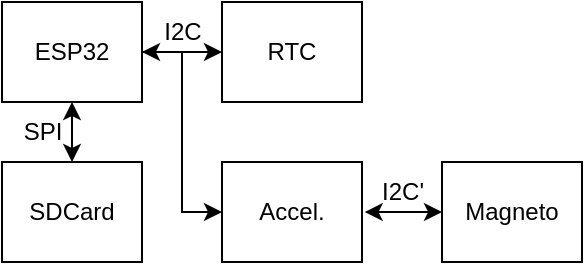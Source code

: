 <mxfile version="27.0.5" pages="6">
  <diagram name="communication" id="sT6iVJsiGv5ZVOnP3ZP6">
    <mxGraphModel dx="391" dy="233" grid="1" gridSize="10" guides="1" tooltips="1" connect="1" arrows="1" fold="1" page="1" pageScale="1" pageWidth="827" pageHeight="1169" math="0" shadow="0">
      <root>
        <mxCell id="0" />
        <mxCell id="1" parent="0" />
        <mxCell id="5rbCmiuezVVO-UfyC5wZ-1" value="ESP32" style="rounded=0;whiteSpace=wrap;html=1;" vertex="1" parent="1">
          <mxGeometry x="200" y="280" width="70" height="50" as="geometry" />
        </mxCell>
        <mxCell id="5rbCmiuezVVO-UfyC5wZ-2" value="RTC" style="rounded=0;whiteSpace=wrap;html=1;" vertex="1" parent="1">
          <mxGeometry x="310" y="280" width="70" height="50" as="geometry" />
        </mxCell>
        <mxCell id="5rbCmiuezVVO-UfyC5wZ-3" value="Accel." style="rounded=0;whiteSpace=wrap;html=1;" vertex="1" parent="1">
          <mxGeometry x="310" y="360" width="70" height="50" as="geometry" />
        </mxCell>
        <mxCell id="5rbCmiuezVVO-UfyC5wZ-4" value="Magneto" style="rounded=0;whiteSpace=wrap;html=1;" vertex="1" parent="1">
          <mxGeometry x="420" y="360" width="70" height="50" as="geometry" />
        </mxCell>
        <mxCell id="5rbCmiuezVVO-UfyC5wZ-5" value="SDCard" style="rounded=0;whiteSpace=wrap;html=1;" vertex="1" parent="1">
          <mxGeometry x="200" y="360" width="70" height="50" as="geometry" />
        </mxCell>
        <mxCell id="5rbCmiuezVVO-UfyC5wZ-6" value="" style="endArrow=classic;startArrow=classic;html=1;rounded=0;exitX=1;exitY=0.5;exitDx=0;exitDy=0;entryX=0;entryY=0.5;entryDx=0;entryDy=0;" edge="1" parent="1" source="5rbCmiuezVVO-UfyC5wZ-1" target="5rbCmiuezVVO-UfyC5wZ-2">
          <mxGeometry width="50" height="50" relative="1" as="geometry">
            <mxPoint x="350" y="410" as="sourcePoint" />
            <mxPoint x="400" y="360" as="targetPoint" />
          </mxGeometry>
        </mxCell>
        <mxCell id="5rbCmiuezVVO-UfyC5wZ-7" value="" style="endArrow=classic;html=1;rounded=0;edgeStyle=orthogonalEdgeStyle;entryX=0;entryY=0.5;entryDx=0;entryDy=0;exitX=1;exitY=0.5;exitDx=0;exitDy=0;" edge="1" parent="1" source="5rbCmiuezVVO-UfyC5wZ-1" target="5rbCmiuezVVO-UfyC5wZ-3">
          <mxGeometry width="50" height="50" relative="1" as="geometry">
            <mxPoint x="290" y="310" as="sourcePoint" />
            <mxPoint x="290" y="380" as="targetPoint" />
          </mxGeometry>
        </mxCell>
        <mxCell id="5rbCmiuezVVO-UfyC5wZ-9" value="" style="endArrow=classic;startArrow=classic;html=1;rounded=0;entryX=0;entryY=0.5;entryDx=0;entryDy=0;exitX=1.019;exitY=0.501;exitDx=0;exitDy=0;exitPerimeter=0;" edge="1" parent="1" source="5rbCmiuezVVO-UfyC5wZ-3" target="5rbCmiuezVVO-UfyC5wZ-4">
          <mxGeometry width="50" height="50" relative="1" as="geometry">
            <mxPoint x="377.56" y="384.55" as="sourcePoint" />
            <mxPoint x="410.44" y="385.45" as="targetPoint" />
          </mxGeometry>
        </mxCell>
        <mxCell id="5rbCmiuezVVO-UfyC5wZ-10" value="" style="endArrow=classic;startArrow=classic;html=1;rounded=0;entryX=0.5;entryY=1;entryDx=0;entryDy=0;exitX=0.5;exitY=0;exitDx=0;exitDy=0;" edge="1" parent="1" source="5rbCmiuezVVO-UfyC5wZ-5" target="5rbCmiuezVVO-UfyC5wZ-1">
          <mxGeometry width="50" height="50" relative="1" as="geometry">
            <mxPoint x="300" y="370" as="sourcePoint" />
            <mxPoint x="350" y="320" as="targetPoint" />
          </mxGeometry>
        </mxCell>
        <mxCell id="5rbCmiuezVVO-UfyC5wZ-11" value="I2C" style="text;html=1;align=center;verticalAlign=middle;resizable=0;points=[];autosize=1;strokeColor=none;fillColor=none;" vertex="1" parent="1">
          <mxGeometry x="270" y="280" width="40" height="30" as="geometry" />
        </mxCell>
        <mxCell id="5rbCmiuezVVO-UfyC5wZ-12" value="I2C&#39;" style="text;html=1;align=center;verticalAlign=middle;resizable=0;points=[];autosize=1;strokeColor=none;fillColor=none;" vertex="1" parent="1">
          <mxGeometry x="380" y="360" width="40" height="30" as="geometry" />
        </mxCell>
        <mxCell id="5rbCmiuezVVO-UfyC5wZ-13" value="SPI" style="text;html=1;align=center;verticalAlign=middle;resizable=0;points=[];autosize=1;strokeColor=none;fillColor=none;" vertex="1" parent="1">
          <mxGeometry x="200" y="330" width="40" height="30" as="geometry" />
        </mxCell>
      </root>
    </mxGraphModel>
  </diagram>
  <diagram id="958Vh7wUH2vUwQ0AJGFF" name="power">
    <mxGraphModel dx="475" dy="283" grid="1" gridSize="10" guides="1" tooltips="1" connect="1" arrows="1" fold="1" page="1" pageScale="1" pageWidth="827" pageHeight="1169" math="0" shadow="0">
      <root>
        <mxCell id="0" />
        <mxCell id="1" parent="0" />
        <mxCell id="WhrHIAuKw8ecqMZm1tYj-9" style="edgeStyle=orthogonalEdgeStyle;rounded=0;orthogonalLoop=1;jettySize=auto;html=1;entryX=0.5;entryY=0;entryDx=0;entryDy=0;startArrow=classic;startFill=1;fillColor=#a0522d;strokeColor=#6D1F00;" edge="1" parent="1" source="CmrQRzy3LwXRZTodVLTU-1" target="CmrQRzy3LwXRZTodVLTU-2">
          <mxGeometry relative="1" as="geometry" />
        </mxCell>
        <mxCell id="CmrQRzy3LwXRZTodVLTU-1" value="BATTERY" style="rounded=1;whiteSpace=wrap;html=1;" vertex="1" parent="1">
          <mxGeometry x="250" y="270" width="80" height="30" as="geometry" />
        </mxCell>
        <mxCell id="WhrHIAuKw8ecqMZm1tYj-5" style="edgeStyle=orthogonalEdgeStyle;rounded=0;orthogonalLoop=1;jettySize=auto;html=1;entryX=0.5;entryY=0;entryDx=0;entryDy=0;fillColor=#ffcd28;strokeColor=#d79b00;gradientColor=#ffa500;" edge="1" parent="1" source="CmrQRzy3LwXRZTodVLTU-2" target="WhrHIAuKw8ecqMZm1tYj-1">
          <mxGeometry relative="1" as="geometry">
            <Array as="points">
              <mxPoint x="290" y="400" />
              <mxPoint x="200" y="400" />
            </Array>
          </mxGeometry>
        </mxCell>
        <mxCell id="WhrHIAuKw8ecqMZm1tYj-6" style="edgeStyle=orthogonalEdgeStyle;rounded=0;orthogonalLoop=1;jettySize=auto;html=1;entryX=0.5;entryY=0;entryDx=0;entryDy=0;fillColor=#ffcd28;strokeColor=#d79b00;gradientColor=#ffa500;" edge="1" parent="1" source="CmrQRzy3LwXRZTodVLTU-2" target="WhrHIAuKw8ecqMZm1tYj-4">
          <mxGeometry relative="1" as="geometry">
            <Array as="points">
              <mxPoint x="290" y="400" />
              <mxPoint x="260" y="400" />
            </Array>
          </mxGeometry>
        </mxCell>
        <mxCell id="WhrHIAuKw8ecqMZm1tYj-7" style="edgeStyle=orthogonalEdgeStyle;rounded=0;orthogonalLoop=1;jettySize=auto;html=1;entryX=0.5;entryY=0;entryDx=0;entryDy=0;fillColor=#ffcd28;strokeColor=#d79b00;gradientColor=#ffa500;" edge="1" parent="1" source="CmrQRzy3LwXRZTodVLTU-2" target="WhrHIAuKw8ecqMZm1tYj-2">
          <mxGeometry relative="1" as="geometry">
            <Array as="points">
              <mxPoint x="290" y="400" />
              <mxPoint x="319" y="400" />
            </Array>
          </mxGeometry>
        </mxCell>
        <mxCell id="WhrHIAuKw8ecqMZm1tYj-8" style="edgeStyle=orthogonalEdgeStyle;rounded=0;orthogonalLoop=1;jettySize=auto;html=1;entryX=0.5;entryY=0;entryDx=0;entryDy=0;fillColor=#ffcd28;strokeColor=#d79b00;gradientColor=#ffa500;" edge="1" parent="1" source="CmrQRzy3LwXRZTodVLTU-2" target="WhrHIAuKw8ecqMZm1tYj-3">
          <mxGeometry relative="1" as="geometry">
            <Array as="points">
              <mxPoint x="290" y="400" />
              <mxPoint x="383" y="400" />
            </Array>
          </mxGeometry>
        </mxCell>
        <mxCell id="CmrQRzy3LwXRZTodVLTU-2" value="ESP32&lt;div&gt;BMS&lt;/div&gt;&lt;div&gt;Voltage Reg.&lt;/div&gt;" style="rounded=0;whiteSpace=wrap;html=1;" vertex="1" parent="1">
          <mxGeometry x="250" y="335" width="80" height="55" as="geometry" />
        </mxCell>
        <mxCell id="WhrHIAuKw8ecqMZm1tYj-1" value="RTC" style="rounded=0;whiteSpace=wrap;html=1;" vertex="1" parent="1">
          <mxGeometry x="180" y="420" width="40" height="17.5" as="geometry" />
        </mxCell>
        <mxCell id="WhrHIAuKw8ecqMZm1tYj-2" value="Accel." style="rounded=0;whiteSpace=wrap;html=1;" vertex="1" parent="1">
          <mxGeometry x="299" y="420" width="40.5" height="17.5" as="geometry" />
        </mxCell>
        <mxCell id="WhrHIAuKw8ecqMZm1tYj-3" value="Magneto" style="rounded=0;whiteSpace=wrap;html=1;" vertex="1" parent="1">
          <mxGeometry x="355.5" y="420" width="54.5" height="17.5" as="geometry" />
        </mxCell>
        <mxCell id="WhrHIAuKw8ecqMZm1tYj-4" value="SDCard" style="rounded=0;whiteSpace=wrap;html=1;" vertex="1" parent="1">
          <mxGeometry x="234.75" y="420" width="50.5" height="17.5" as="geometry" />
        </mxCell>
        <mxCell id="WhrHIAuKw8ecqMZm1tYj-11" style="edgeStyle=orthogonalEdgeStyle;rounded=0;orthogonalLoop=1;jettySize=auto;html=1;entryX=0;entryY=0.5;entryDx=0;entryDy=0;fillColor=#e51400;strokeColor=#B20000;" edge="1" parent="1" source="WhrHIAuKw8ecqMZm1tYj-10" target="CmrQRzy3LwXRZTodVLTU-2">
          <mxGeometry relative="1" as="geometry" />
        </mxCell>
        <mxCell id="WhrHIAuKw8ecqMZm1tYj-10" value="USB" style="rounded=0;whiteSpace=wrap;html=1;" vertex="1" parent="1">
          <mxGeometry x="170" y="352.5" width="40" height="20" as="geometry" />
        </mxCell>
        <mxCell id="WhrHIAuKw8ecqMZm1tYj-12" value="5V" style="text;html=1;align=center;verticalAlign=middle;resizable=0;points=[];autosize=1;strokeColor=none;fillColor=none;" vertex="1" parent="1">
          <mxGeometry x="210" y="338" width="40" height="30" as="geometry" />
        </mxCell>
        <mxCell id="WhrHIAuKw8ecqMZm1tYj-13" value="3.2V-3.7V" style="text;html=1;align=center;verticalAlign=middle;resizable=0;points=[];autosize=1;strokeColor=none;fillColor=none;" vertex="1" parent="1">
          <mxGeometry x="285.25" y="300" width="80" height="30" as="geometry" />
        </mxCell>
        <mxCell id="WhrHIAuKw8ecqMZm1tYj-14" value="3.3V" style="text;html=1;align=center;verticalAlign=middle;resizable=0;points=[];autosize=1;strokeColor=none;fillColor=none;" vertex="1" parent="1">
          <mxGeometry x="330" y="378" width="50" height="30" as="geometry" />
        </mxCell>
      </root>
    </mxGraphModel>
  </diagram>
  <diagram id="kf0katgRpWa-oftYZhny" name="Página-3">
    <mxGraphModel dx="815" dy="485" grid="1" gridSize="10" guides="1" tooltips="1" connect="1" arrows="1" fold="1" page="1" pageScale="1" pageWidth="827" pageHeight="1169" math="0" shadow="0">
      <root>
        <mxCell id="0" />
        <mxCell id="1" parent="0" />
        <mxCell id="xFhmSOwEqwSZOllqz4L8-1" value="" style="pointerEvents=1;verticalLabelPosition=bottom;shadow=0;dashed=0;align=center;html=1;verticalAlign=top;shape=mxgraph.electrical.resistors.resistor_2;strokeWidth=2;" vertex="1" parent="1">
          <mxGeometry x="360" y="430" width="100" height="20" as="geometry" />
        </mxCell>
        <mxCell id="xFhmSOwEqwSZOllqz4L8-2" value="" style="pointerEvents=1;verticalLabelPosition=bottom;shadow=0;dashed=0;align=center;html=1;verticalAlign=top;shape=mxgraph.electrical.capacitors.capacitor_1;strokeWidth=2;rotation=90;" vertex="1" parent="1">
          <mxGeometry x="300" y="460" width="100" height="60" as="geometry" />
        </mxCell>
        <mxCell id="xFhmSOwEqwSZOllqz4L8-3" value="" style="pointerEvents=1;verticalLabelPosition=bottom;shadow=0;dashed=0;align=center;html=1;verticalAlign=top;shape=mxgraph.electrical.signal_sources.protective_earth;strokeWidth=2;" vertex="1" parent="1">
          <mxGeometry x="330" y="560" width="40" height="35" as="geometry" />
        </mxCell>
        <mxCell id="xFhmSOwEqwSZOllqz4L8-4" value="PAD" style="rounded=0;whiteSpace=wrap;html=1;" vertex="1" parent="1">
          <mxGeometry x="500" y="370" width="50" height="140" as="geometry" />
        </mxCell>
        <mxCell id="xFhmSOwEqwSZOllqz4L8-5" value="" style="endArrow=none;html=1;rounded=0;entryX=0;entryY=0.5;entryDx=0;entryDy=0;exitX=1;exitY=0.5;exitDx=0;exitDy=0;exitPerimeter=0;strokeWidth=2;" edge="1" parent="1" source="xFhmSOwEqwSZOllqz4L8-1" target="xFhmSOwEqwSZOllqz4L8-4">
          <mxGeometry width="50" height="50" relative="1" as="geometry">
            <mxPoint x="380" y="510" as="sourcePoint" />
            <mxPoint x="430" y="460" as="targetPoint" />
          </mxGeometry>
        </mxCell>
        <mxCell id="xFhmSOwEqwSZOllqz4L8-7" value="" style="endArrow=none;html=1;rounded=0;strokeWidth=2;exitX=0;exitY=0.5;exitDx=0;exitDy=0;exitPerimeter=0;" edge="1" parent="1" source="xFhmSOwEqwSZOllqz4L8-2">
          <mxGeometry width="50" height="50" relative="1" as="geometry">
            <mxPoint x="310" y="490" as="sourcePoint" />
            <mxPoint x="360" y="440" as="targetPoint" />
          </mxGeometry>
        </mxCell>
        <mxCell id="xFhmSOwEqwSZOllqz4L8-8" value="" style="endArrow=none;html=1;rounded=0;strokeWidth=2;exitX=0.5;exitY=0;exitDx=0;exitDy=0;exitPerimeter=0;entryX=1;entryY=0.5;entryDx=0;entryDy=0;entryPerimeter=0;" edge="1" parent="1" source="xFhmSOwEqwSZOllqz4L8-3" target="xFhmSOwEqwSZOllqz4L8-2">
          <mxGeometry width="50" height="50" relative="1" as="geometry">
            <mxPoint x="360" y="510" as="sourcePoint" />
            <mxPoint x="410" y="460" as="targetPoint" />
          </mxGeometry>
        </mxCell>
        <mxCell id="xFhmSOwEqwSZOllqz4L8-9" value="" style="endArrow=none;html=1;rounded=0;strokeWidth=2;entryX=0;entryY=0.5;entryDx=0;entryDy=0;entryPerimeter=0;startArrow=openThin;startFill=0;" edge="1" parent="1" target="xFhmSOwEqwSZOllqz4L8-2">
          <mxGeometry width="50" height="50" relative="1" as="geometry">
            <mxPoint x="280" y="440" as="sourcePoint" />
            <mxPoint x="330" y="439.86" as="targetPoint" />
          </mxGeometry>
        </mxCell>
        <mxCell id="xFhmSOwEqwSZOllqz4L8-10" value="&lt;b&gt;100K&lt;/b&gt;" style="text;html=1;align=center;verticalAlign=middle;resizable=0;points=[];autosize=1;strokeColor=none;fillColor=none;strokeWidth=1;" vertex="1" parent="1">
          <mxGeometry x="385" y="400" width="50" height="30" as="geometry" />
        </mxCell>
        <mxCell id="xFhmSOwEqwSZOllqz4L8-11" value="&lt;b&gt;100pF&lt;/b&gt;" style="text;html=1;align=center;verticalAlign=middle;resizable=0;points=[];autosize=1;strokeColor=none;fillColor=none;" vertex="1" parent="1">
          <mxGeometry x="370" y="475" width="60" height="30" as="geometry" />
        </mxCell>
        <mxCell id="xFhmSOwEqwSZOllqz4L8-12" value="INPUT" style="rounded=0;whiteSpace=wrap;html=1;" vertex="1" parent="1">
          <mxGeometry x="220" y="410" width="60" height="60" as="geometry" />
        </mxCell>
      </root>
    </mxGraphModel>
  </diagram>
  <diagram name="communication" id="ztCPMtNWDp8PHfWwdPO6">
    <mxGraphModel dx="391" dy="233" grid="1" gridSize="10" guides="1" tooltips="1" connect="1" arrows="1" fold="1" page="1" pageScale="1" pageWidth="827" pageHeight="1169" math="0" shadow="0">
      <root>
        <mxCell id="0" />
        <mxCell id="1" parent="0" />
        <mxCell id="5rbCmiuezVVO-UfyC5wZ-1" value="ESP32" style="rounded=0;whiteSpace=wrap;html=1;" vertex="1" parent="1">
          <mxGeometry x="200" y="280" width="70" height="50" as="geometry" />
        </mxCell>
        <mxCell id="5rbCmiuezVVO-UfyC5wZ-2" value="RTC" style="rounded=0;whiteSpace=wrap;html=1;" vertex="1" parent="1">
          <mxGeometry x="310" y="280" width="70" height="50" as="geometry" />
        </mxCell>
        <mxCell id="5rbCmiuezVVO-UfyC5wZ-3" value="Accel." style="rounded=0;whiteSpace=wrap;html=1;" vertex="1" parent="1">
          <mxGeometry x="310" y="360" width="70" height="50" as="geometry" />
        </mxCell>
        <mxCell id="5rbCmiuezVVO-UfyC5wZ-4" value="Magneto" style="rounded=0;whiteSpace=wrap;html=1;" vertex="1" parent="1">
          <mxGeometry x="420" y="360" width="70" height="50" as="geometry" />
        </mxCell>
        <mxCell id="5rbCmiuezVVO-UfyC5wZ-5" value="SDCard" style="rounded=0;whiteSpace=wrap;html=1;" vertex="1" parent="1">
          <mxGeometry x="200" y="360" width="70" height="50" as="geometry" />
        </mxCell>
        <mxCell id="5rbCmiuezVVO-UfyC5wZ-6" value="" style="endArrow=classic;startArrow=classic;html=1;rounded=0;exitX=1;exitY=0.5;exitDx=0;exitDy=0;entryX=0;entryY=0.5;entryDx=0;entryDy=0;" edge="1" parent="1" source="5rbCmiuezVVO-UfyC5wZ-1" target="5rbCmiuezVVO-UfyC5wZ-2">
          <mxGeometry width="50" height="50" relative="1" as="geometry">
            <mxPoint x="350" y="410" as="sourcePoint" />
            <mxPoint x="400" y="360" as="targetPoint" />
          </mxGeometry>
        </mxCell>
        <mxCell id="5rbCmiuezVVO-UfyC5wZ-7" value="" style="endArrow=classic;html=1;rounded=0;edgeStyle=orthogonalEdgeStyle;entryX=0;entryY=0.5;entryDx=0;entryDy=0;exitX=1;exitY=0.5;exitDx=0;exitDy=0;" edge="1" parent="1" source="5rbCmiuezVVO-UfyC5wZ-1" target="5rbCmiuezVVO-UfyC5wZ-3">
          <mxGeometry width="50" height="50" relative="1" as="geometry">
            <mxPoint x="290" y="310" as="sourcePoint" />
            <mxPoint x="290" y="380" as="targetPoint" />
          </mxGeometry>
        </mxCell>
        <mxCell id="5rbCmiuezVVO-UfyC5wZ-9" value="" style="endArrow=classic;startArrow=classic;html=1;rounded=0;entryX=0;entryY=0.5;entryDx=0;entryDy=0;exitX=1.019;exitY=0.501;exitDx=0;exitDy=0;exitPerimeter=0;" edge="1" parent="1" source="5rbCmiuezVVO-UfyC5wZ-3" target="5rbCmiuezVVO-UfyC5wZ-4">
          <mxGeometry width="50" height="50" relative="1" as="geometry">
            <mxPoint x="377.56" y="384.55" as="sourcePoint" />
            <mxPoint x="410.44" y="385.45" as="targetPoint" />
          </mxGeometry>
        </mxCell>
        <mxCell id="5rbCmiuezVVO-UfyC5wZ-10" value="" style="endArrow=classic;startArrow=classic;html=1;rounded=0;entryX=0.5;entryY=1;entryDx=0;entryDy=0;exitX=0.5;exitY=0;exitDx=0;exitDy=0;" edge="1" parent="1" source="5rbCmiuezVVO-UfyC5wZ-5" target="5rbCmiuezVVO-UfyC5wZ-1">
          <mxGeometry width="50" height="50" relative="1" as="geometry">
            <mxPoint x="300" y="370" as="sourcePoint" />
            <mxPoint x="350" y="320" as="targetPoint" />
          </mxGeometry>
        </mxCell>
        <mxCell id="5rbCmiuezVVO-UfyC5wZ-11" value="I2C" style="text;html=1;align=center;verticalAlign=middle;resizable=0;points=[];autosize=1;strokeColor=none;fillColor=none;" vertex="1" parent="1">
          <mxGeometry x="270" y="280" width="40" height="30" as="geometry" />
        </mxCell>
        <mxCell id="5rbCmiuezVVO-UfyC5wZ-12" value="I2C&#39;" style="text;html=1;align=center;verticalAlign=middle;resizable=0;points=[];autosize=1;strokeColor=none;fillColor=none;" vertex="1" parent="1">
          <mxGeometry x="380" y="360" width="40" height="30" as="geometry" />
        </mxCell>
        <mxCell id="5rbCmiuezVVO-UfyC5wZ-13" value="SPI" style="text;html=1;align=center;verticalAlign=middle;resizable=0;points=[];autosize=1;strokeColor=none;fillColor=none;" vertex="1" parent="1">
          <mxGeometry x="200" y="330" width="40" height="30" as="geometry" />
        </mxCell>
      </root>
    </mxGraphModel>
  </diagram>
  <diagram name="power" id="1ssdD9S9ZpfTsiKo_TaF">
    <mxGraphModel dx="475" dy="283" grid="1" gridSize="10" guides="1" tooltips="1" connect="1" arrows="1" fold="1" page="1" pageScale="1" pageWidth="827" pageHeight="1169" math="0" shadow="0">
      <root>
        <mxCell id="0" />
        <mxCell id="1" parent="0" />
        <mxCell id="WhrHIAuKw8ecqMZm1tYj-9" style="edgeStyle=orthogonalEdgeStyle;rounded=0;orthogonalLoop=1;jettySize=auto;html=1;entryX=0.5;entryY=0;entryDx=0;entryDy=0;startArrow=classic;startFill=1;fillColor=#a0522d;strokeColor=#6D1F00;" edge="1" parent="1" source="CmrQRzy3LwXRZTodVLTU-1" target="CmrQRzy3LwXRZTodVLTU-2">
          <mxGeometry relative="1" as="geometry" />
        </mxCell>
        <mxCell id="CmrQRzy3LwXRZTodVLTU-1" value="BATTERY" style="rounded=1;whiteSpace=wrap;html=1;" vertex="1" parent="1">
          <mxGeometry x="250" y="270" width="80" height="30" as="geometry" />
        </mxCell>
        <mxCell id="WhrHIAuKw8ecqMZm1tYj-5" style="edgeStyle=orthogonalEdgeStyle;rounded=0;orthogonalLoop=1;jettySize=auto;html=1;entryX=0.5;entryY=0;entryDx=0;entryDy=0;fillColor=#ffcd28;strokeColor=#d79b00;gradientColor=#ffa500;" edge="1" parent="1" source="CmrQRzy3LwXRZTodVLTU-2" target="WhrHIAuKw8ecqMZm1tYj-1">
          <mxGeometry relative="1" as="geometry">
            <Array as="points">
              <mxPoint x="290" y="400" />
              <mxPoint x="200" y="400" />
            </Array>
          </mxGeometry>
        </mxCell>
        <mxCell id="WhrHIAuKw8ecqMZm1tYj-6" style="edgeStyle=orthogonalEdgeStyle;rounded=0;orthogonalLoop=1;jettySize=auto;html=1;entryX=0.5;entryY=0;entryDx=0;entryDy=0;fillColor=#ffcd28;strokeColor=#d79b00;gradientColor=#ffa500;" edge="1" parent="1" source="CmrQRzy3LwXRZTodVLTU-2" target="WhrHIAuKw8ecqMZm1tYj-4">
          <mxGeometry relative="1" as="geometry">
            <Array as="points">
              <mxPoint x="290" y="400" />
              <mxPoint x="260" y="400" />
            </Array>
          </mxGeometry>
        </mxCell>
        <mxCell id="WhrHIAuKw8ecqMZm1tYj-7" style="edgeStyle=orthogonalEdgeStyle;rounded=0;orthogonalLoop=1;jettySize=auto;html=1;entryX=0.5;entryY=0;entryDx=0;entryDy=0;fillColor=#ffcd28;strokeColor=#d79b00;gradientColor=#ffa500;" edge="1" parent="1" source="CmrQRzy3LwXRZTodVLTU-2" target="WhrHIAuKw8ecqMZm1tYj-2">
          <mxGeometry relative="1" as="geometry">
            <Array as="points">
              <mxPoint x="290" y="400" />
              <mxPoint x="319" y="400" />
            </Array>
          </mxGeometry>
        </mxCell>
        <mxCell id="WhrHIAuKw8ecqMZm1tYj-8" style="edgeStyle=orthogonalEdgeStyle;rounded=0;orthogonalLoop=1;jettySize=auto;html=1;entryX=0.5;entryY=0;entryDx=0;entryDy=0;fillColor=#ffcd28;strokeColor=#d79b00;gradientColor=#ffa500;" edge="1" parent="1" source="CmrQRzy3LwXRZTodVLTU-2" target="WhrHIAuKw8ecqMZm1tYj-3">
          <mxGeometry relative="1" as="geometry">
            <Array as="points">
              <mxPoint x="290" y="400" />
              <mxPoint x="383" y="400" />
            </Array>
          </mxGeometry>
        </mxCell>
        <mxCell id="CmrQRzy3LwXRZTodVLTU-2" value="ESP32&lt;div&gt;BMS&lt;/div&gt;&lt;div&gt;Voltage Reg.&lt;/div&gt;" style="rounded=0;whiteSpace=wrap;html=1;" vertex="1" parent="1">
          <mxGeometry x="250" y="335" width="80" height="55" as="geometry" />
        </mxCell>
        <mxCell id="WhrHIAuKw8ecqMZm1tYj-1" value="RTC" style="rounded=0;whiteSpace=wrap;html=1;" vertex="1" parent="1">
          <mxGeometry x="180" y="420" width="40" height="17.5" as="geometry" />
        </mxCell>
        <mxCell id="WhrHIAuKw8ecqMZm1tYj-2" value="Accel." style="rounded=0;whiteSpace=wrap;html=1;" vertex="1" parent="1">
          <mxGeometry x="299" y="420" width="40.5" height="17.5" as="geometry" />
        </mxCell>
        <mxCell id="WhrHIAuKw8ecqMZm1tYj-3" value="Magneto" style="rounded=0;whiteSpace=wrap;html=1;" vertex="1" parent="1">
          <mxGeometry x="355.5" y="420" width="54.5" height="17.5" as="geometry" />
        </mxCell>
        <mxCell id="WhrHIAuKw8ecqMZm1tYj-4" value="SDCard" style="rounded=0;whiteSpace=wrap;html=1;" vertex="1" parent="1">
          <mxGeometry x="234.75" y="420" width="50.5" height="17.5" as="geometry" />
        </mxCell>
        <mxCell id="WhrHIAuKw8ecqMZm1tYj-11" style="edgeStyle=orthogonalEdgeStyle;rounded=0;orthogonalLoop=1;jettySize=auto;html=1;entryX=0;entryY=0.5;entryDx=0;entryDy=0;fillColor=#e51400;strokeColor=#B20000;" edge="1" parent="1" source="WhrHIAuKw8ecqMZm1tYj-10" target="CmrQRzy3LwXRZTodVLTU-2">
          <mxGeometry relative="1" as="geometry" />
        </mxCell>
        <mxCell id="WhrHIAuKw8ecqMZm1tYj-10" value="USB" style="rounded=0;whiteSpace=wrap;html=1;" vertex="1" parent="1">
          <mxGeometry x="170" y="352.5" width="40" height="20" as="geometry" />
        </mxCell>
        <mxCell id="WhrHIAuKw8ecqMZm1tYj-12" value="5V" style="text;html=1;align=center;verticalAlign=middle;resizable=0;points=[];autosize=1;strokeColor=none;fillColor=none;" vertex="1" parent="1">
          <mxGeometry x="210" y="338" width="40" height="30" as="geometry" />
        </mxCell>
        <mxCell id="WhrHIAuKw8ecqMZm1tYj-13" value="3.2V-3.7V" style="text;html=1;align=center;verticalAlign=middle;resizable=0;points=[];autosize=1;strokeColor=none;fillColor=none;" vertex="1" parent="1">
          <mxGeometry x="285.25" y="300" width="80" height="30" as="geometry" />
        </mxCell>
        <mxCell id="WhrHIAuKw8ecqMZm1tYj-14" value="3.3V" style="text;html=1;align=center;verticalAlign=middle;resizable=0;points=[];autosize=1;strokeColor=none;fillColor=none;" vertex="1" parent="1">
          <mxGeometry x="330" y="378" width="50" height="30" as="geometry" />
        </mxCell>
      </root>
    </mxGraphModel>
  </diagram>
  <diagram name="Página-3" id="WVZl8jOQFW3JfShnlzPr">
    <mxGraphModel dx="815" dy="485" grid="1" gridSize="10" guides="1" tooltips="1" connect="1" arrows="1" fold="1" page="1" pageScale="1" pageWidth="827" pageHeight="1169" math="0" shadow="0">
      <root>
        <mxCell id="0" />
        <mxCell id="1" parent="0" />
        <mxCell id="xFhmSOwEqwSZOllqz4L8-1" value="" style="pointerEvents=1;verticalLabelPosition=bottom;shadow=0;dashed=0;align=center;html=1;verticalAlign=top;shape=mxgraph.electrical.resistors.resistor_2;strokeWidth=2;" vertex="1" parent="1">
          <mxGeometry x="360" y="430" width="100" height="20" as="geometry" />
        </mxCell>
        <mxCell id="xFhmSOwEqwSZOllqz4L8-2" value="" style="pointerEvents=1;verticalLabelPosition=bottom;shadow=0;dashed=0;align=center;html=1;verticalAlign=top;shape=mxgraph.electrical.capacitors.capacitor_1;strokeWidth=2;rotation=90;" vertex="1" parent="1">
          <mxGeometry x="300" y="460" width="100" height="60" as="geometry" />
        </mxCell>
        <mxCell id="xFhmSOwEqwSZOllqz4L8-3" value="" style="pointerEvents=1;verticalLabelPosition=bottom;shadow=0;dashed=0;align=center;html=1;verticalAlign=top;shape=mxgraph.electrical.signal_sources.protective_earth;strokeWidth=2;" vertex="1" parent="1">
          <mxGeometry x="330" y="560" width="40" height="35" as="geometry" />
        </mxCell>
        <mxCell id="xFhmSOwEqwSZOllqz4L8-4" value="PAD" style="rounded=0;whiteSpace=wrap;html=1;" vertex="1" parent="1">
          <mxGeometry x="500" y="370" width="50" height="140" as="geometry" />
        </mxCell>
        <mxCell id="xFhmSOwEqwSZOllqz4L8-5" value="" style="endArrow=none;html=1;rounded=0;entryX=0;entryY=0.5;entryDx=0;entryDy=0;exitX=1;exitY=0.5;exitDx=0;exitDy=0;exitPerimeter=0;strokeWidth=2;" edge="1" parent="1" source="xFhmSOwEqwSZOllqz4L8-1" target="xFhmSOwEqwSZOllqz4L8-4">
          <mxGeometry width="50" height="50" relative="1" as="geometry">
            <mxPoint x="380" y="510" as="sourcePoint" />
            <mxPoint x="430" y="460" as="targetPoint" />
          </mxGeometry>
        </mxCell>
        <mxCell id="xFhmSOwEqwSZOllqz4L8-7" value="" style="endArrow=none;html=1;rounded=0;strokeWidth=2;exitX=0;exitY=0.5;exitDx=0;exitDy=0;exitPerimeter=0;" edge="1" parent="1" source="xFhmSOwEqwSZOllqz4L8-2">
          <mxGeometry width="50" height="50" relative="1" as="geometry">
            <mxPoint x="310" y="490" as="sourcePoint" />
            <mxPoint x="360" y="440" as="targetPoint" />
          </mxGeometry>
        </mxCell>
        <mxCell id="xFhmSOwEqwSZOllqz4L8-8" value="" style="endArrow=none;html=1;rounded=0;strokeWidth=2;exitX=0.5;exitY=0;exitDx=0;exitDy=0;exitPerimeter=0;entryX=1;entryY=0.5;entryDx=0;entryDy=0;entryPerimeter=0;" edge="1" parent="1" source="xFhmSOwEqwSZOllqz4L8-3" target="xFhmSOwEqwSZOllqz4L8-2">
          <mxGeometry width="50" height="50" relative="1" as="geometry">
            <mxPoint x="360" y="510" as="sourcePoint" />
            <mxPoint x="410" y="460" as="targetPoint" />
          </mxGeometry>
        </mxCell>
        <mxCell id="xFhmSOwEqwSZOllqz4L8-9" value="" style="endArrow=none;html=1;rounded=0;strokeWidth=2;entryX=0;entryY=0.5;entryDx=0;entryDy=0;entryPerimeter=0;startArrow=openThin;startFill=0;" edge="1" parent="1" target="xFhmSOwEqwSZOllqz4L8-2">
          <mxGeometry width="50" height="50" relative="1" as="geometry">
            <mxPoint x="280" y="440" as="sourcePoint" />
            <mxPoint x="330" y="439.86" as="targetPoint" />
          </mxGeometry>
        </mxCell>
        <mxCell id="xFhmSOwEqwSZOllqz4L8-10" value="&lt;b&gt;100K&lt;/b&gt;" style="text;html=1;align=center;verticalAlign=middle;resizable=0;points=[];autosize=1;strokeColor=none;fillColor=none;strokeWidth=1;" vertex="1" parent="1">
          <mxGeometry x="385" y="400" width="50" height="30" as="geometry" />
        </mxCell>
        <mxCell id="xFhmSOwEqwSZOllqz4L8-11" value="&lt;b&gt;100pF&lt;/b&gt;" style="text;html=1;align=center;verticalAlign=middle;resizable=0;points=[];autosize=1;strokeColor=none;fillColor=none;" vertex="1" parent="1">
          <mxGeometry x="370" y="475" width="60" height="30" as="geometry" />
        </mxCell>
        <mxCell id="xFhmSOwEqwSZOllqz4L8-12" value="INPUT" style="rounded=0;whiteSpace=wrap;html=1;" vertex="1" parent="1">
          <mxGeometry x="220" y="410" width="60" height="60" as="geometry" />
        </mxCell>
      </root>
    </mxGraphModel>
  </diagram>
</mxfile>
